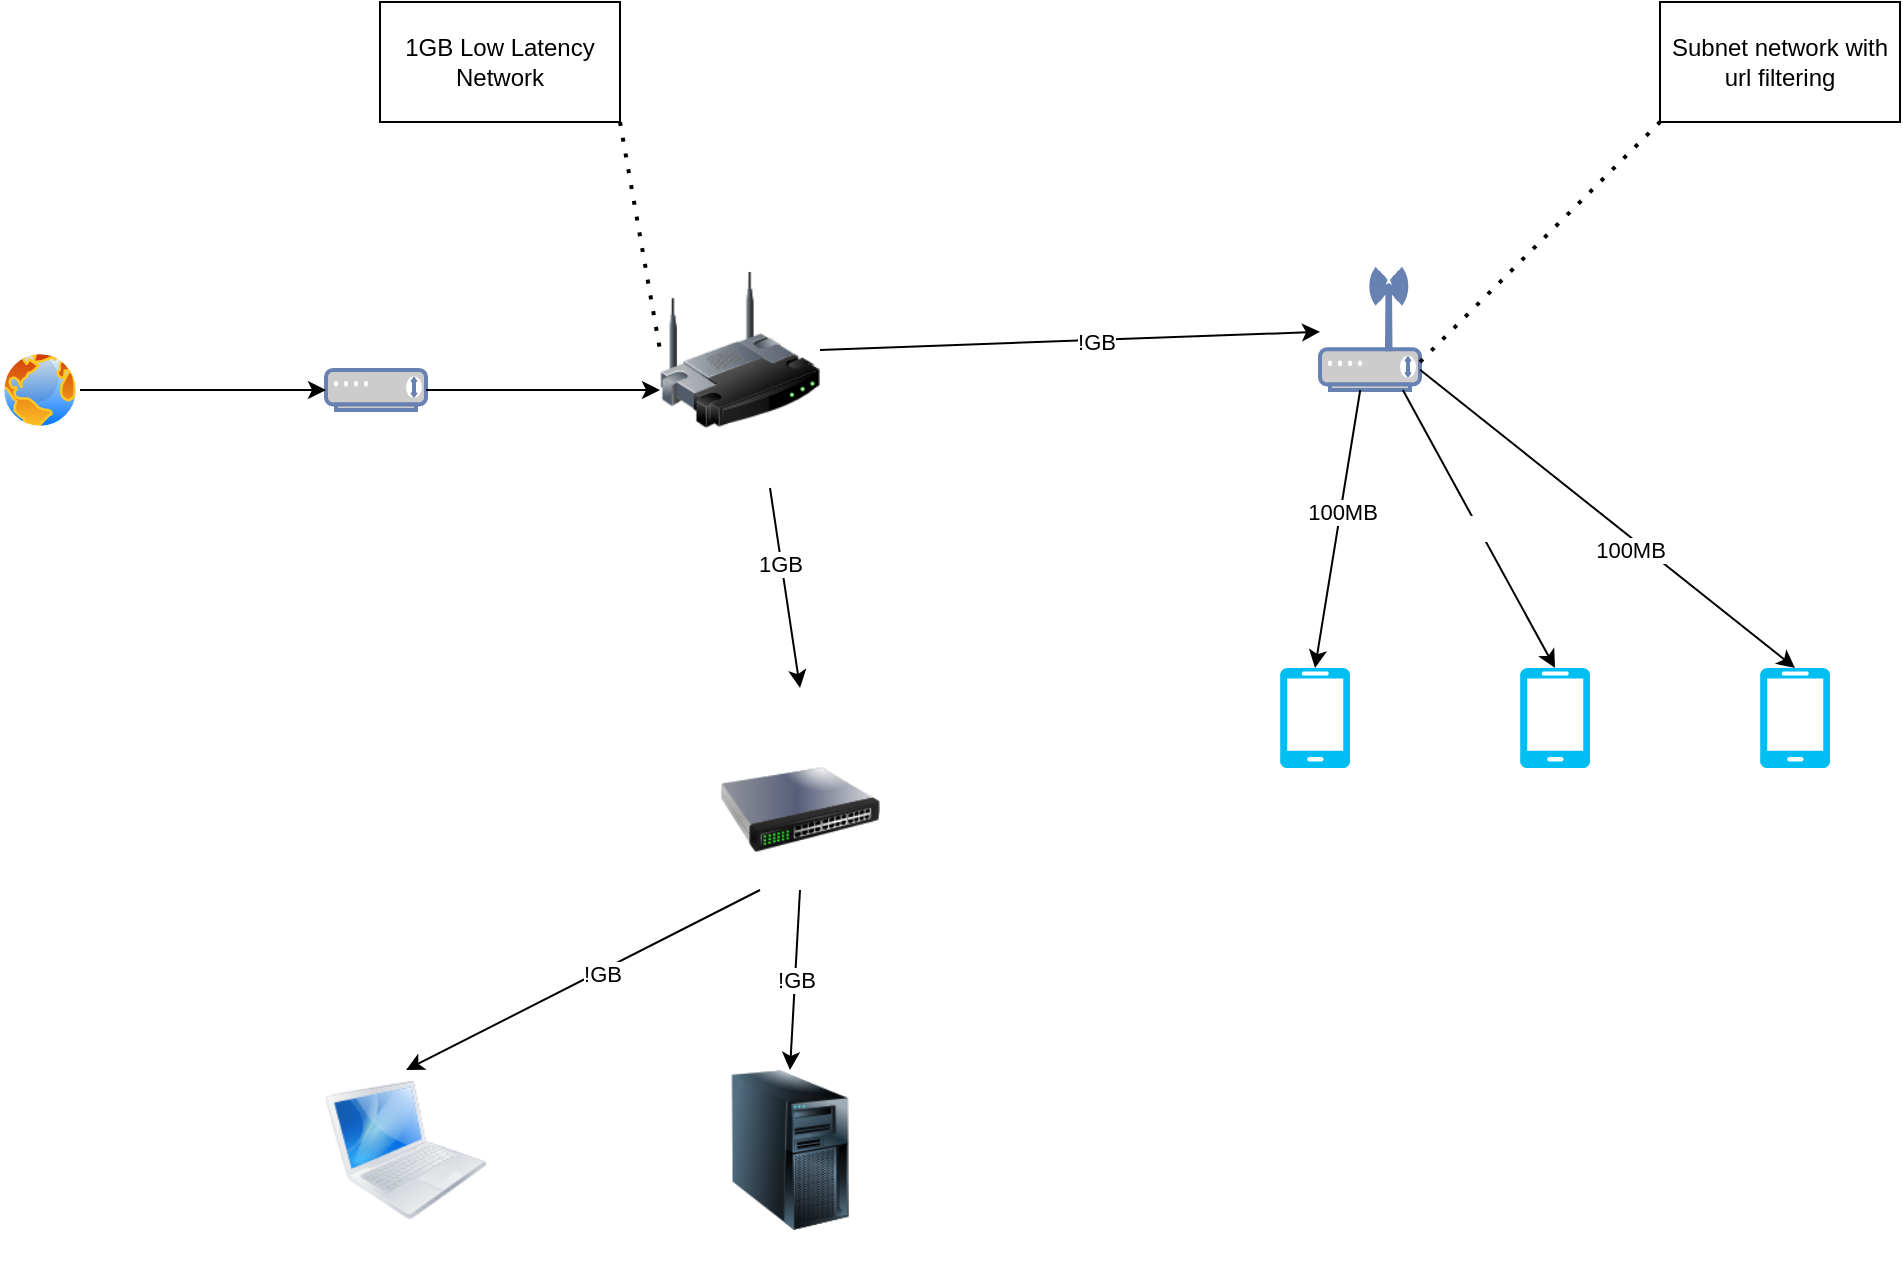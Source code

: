 <mxfile>
    <diagram id="eSmWlXK2mIOlxr_IEcQB" name="Page-1">
        <mxGraphModel dx="1123" dy="844" grid="1" gridSize="10" guides="1" tooltips="1" connect="1" arrows="1" fold="1" page="1" pageScale="1" pageWidth="1169" pageHeight="827" math="0" shadow="0">
            <root>
                <mxCell id="0"/>
                <mxCell id="1" parent="0"/>
                <mxCell id="21" value="" style="aspect=fixed;perimeter=ellipsePerimeter;html=1;align=center;shadow=0;dashed=0;spacingTop=3;image;image=img/lib/active_directory/internet_globe.svg;" vertex="1" parent="1">
                    <mxGeometry x="90" y="214" width="40" height="40" as="geometry"/>
                </mxCell>
                <mxCell id="22" value="&lt;font color=&quot;#ffffff&quot;&gt;Fiber Modem&lt;br&gt;&lt;/font&gt;" style="fontColor=#0066CC;verticalAlign=top;verticalLabelPosition=bottom;labelPosition=center;align=center;html=1;outlineConnect=0;fillColor=#CCCCCC;strokeColor=#6881B3;gradientColor=none;gradientDirection=north;strokeWidth=2;shape=mxgraph.networks.modem;" vertex="1" parent="1">
                    <mxGeometry x="253" y="224" width="50" height="20" as="geometry"/>
                </mxCell>
                <mxCell id="23" value="&lt;font color=&quot;#ffffff&quot;&gt;Tenda Router&lt;/font&gt;" style="fontColor=#0066CC;verticalAlign=top;verticalLabelPosition=bottom;labelPosition=center;align=center;html=1;outlineConnect=0;fillColor=#CCCCCC;strokeColor=#6881B3;gradientColor=none;gradientDirection=north;strokeWidth=2;shape=mxgraph.networks.wireless_modem;" vertex="1" parent="1">
                    <mxGeometry x="750" y="174" width="50" height="60" as="geometry"/>
                </mxCell>
                <mxCell id="24" value="" style="image;html=1;image=img/lib/clip_art/networking/Switch_128x128.png;fontColor=#FFFFFF;" vertex="1" parent="1">
                    <mxGeometry x="450" y="404" width="80" height="80" as="geometry"/>
                </mxCell>
                <mxCell id="25" value="D-Link Router" style="image;html=1;image=img/lib/clip_art/networking/Wireless_Router_128x128.png;fontColor=#FFFFFF;" vertex="1" parent="1">
                    <mxGeometry x="420" y="174" width="80" height="80" as="geometry"/>
                </mxCell>
                <mxCell id="26" value="Macbook M1" style="image;html=1;image=img/lib/clip_art/computers/MacBook_128x128.png;fontColor=#FFFFFF;" vertex="1" parent="1">
                    <mxGeometry x="253" y="574" width="80" height="80" as="geometry"/>
                </mxCell>
                <mxCell id="27" value="Proxmox Server" style="image;html=1;image=img/lib/clip_art/computers/Server_Tower_128x128.png;fontColor=#FFFFFF;" vertex="1" parent="1">
                    <mxGeometry x="445" y="574" width="80" height="80" as="geometry"/>
                </mxCell>
                <mxCell id="28" value="Phone 1" style="verticalLabelPosition=bottom;html=1;verticalAlign=top;align=center;strokeColor=none;fillColor=#00BEF2;shape=mxgraph.azure.mobile;pointerEvents=1;fontColor=#FFFFFF;" vertex="1" parent="1">
                    <mxGeometry x="730" y="373" width="35" height="50" as="geometry"/>
                </mxCell>
                <mxCell id="29" value="Phone 2" style="verticalLabelPosition=bottom;html=1;verticalAlign=top;align=center;strokeColor=none;fillColor=#00BEF2;shape=mxgraph.azure.mobile;pointerEvents=1;fontColor=#FFFFFF;" vertex="1" parent="1">
                    <mxGeometry x="850" y="373" width="35" height="50" as="geometry"/>
                </mxCell>
                <mxCell id="30" value="Phone 3" style="verticalLabelPosition=bottom;html=1;verticalAlign=top;align=center;strokeColor=none;fillColor=#00BEF2;shape=mxgraph.azure.mobile;pointerEvents=1;fontColor=#FFFFFF;" vertex="1" parent="1">
                    <mxGeometry x="970" y="373" width="35" height="50" as="geometry"/>
                </mxCell>
                <mxCell id="31" value="" style="endArrow=classic;html=1;fontColor=#FFFFFF;exitX=1;exitY=0.5;exitDx=0;exitDy=0;" edge="1" parent="1" source="21" target="22">
                    <mxGeometry width="50" height="50" relative="1" as="geometry">
                        <mxPoint x="50" y="514" as="sourcePoint"/>
                        <mxPoint x="100" y="464" as="targetPoint"/>
                    </mxGeometry>
                </mxCell>
                <mxCell id="32" value="" style="endArrow=classic;html=1;fontColor=#FFFFFF;entryX=0;entryY=0.75;entryDx=0;entryDy=0;" edge="1" parent="1" source="22" target="25">
                    <mxGeometry width="50" height="50" relative="1" as="geometry">
                        <mxPoint x="280" y="323" as="sourcePoint"/>
                        <mxPoint x="400" y="223" as="targetPoint"/>
                    </mxGeometry>
                </mxCell>
                <mxCell id="33" value="" style="endArrow=classic;html=1;fontColor=#FFFFFF;exitX=1;exitY=0.5;exitDx=0;exitDy=0;" edge="1" parent="1" source="25" target="23">
                    <mxGeometry width="50" height="50" relative="1" as="geometry">
                        <mxPoint x="570" y="223" as="sourcePoint"/>
                        <mxPoint x="690" y="223" as="targetPoint"/>
                    </mxGeometry>
                </mxCell>
                <mxCell id="44" value="!GB" style="edgeLabel;html=1;align=center;verticalAlign=middle;resizable=0;points=[];" vertex="1" connectable="0" parent="33">
                    <mxGeometry x="0.098" y="-1" relative="1" as="geometry">
                        <mxPoint as="offset"/>
                    </mxGeometry>
                </mxCell>
                <mxCell id="34" value="" style="endArrow=classic;html=1;fontColor=#FFFFFF;entryX=0.5;entryY=0;entryDx=0;entryDy=0;entryPerimeter=0;" edge="1" parent="1" source="23" target="28">
                    <mxGeometry width="50" height="50" relative="1" as="geometry">
                        <mxPoint x="740" y="273" as="sourcePoint"/>
                        <mxPoint x="620" y="463" as="targetPoint"/>
                    </mxGeometry>
                </mxCell>
                <mxCell id="45" value="100MB" style="edgeLabel;html=1;align=center;verticalAlign=middle;resizable=0;points=[];" vertex="1" connectable="0" parent="34">
                    <mxGeometry x="-0.124" y="1" relative="1" as="geometry">
                        <mxPoint as="offset"/>
                    </mxGeometry>
                </mxCell>
                <mxCell id="35" value="100MB" style="endArrow=classic;html=1;fontColor=#FFFFFF;entryX=0.5;entryY=0;entryDx=0;entryDy=0;entryPerimeter=0;" edge="1" parent="1" source="23" target="29">
                    <mxGeometry width="50" height="50" relative="1" as="geometry">
                        <mxPoint x="790" y="283" as="sourcePoint"/>
                        <mxPoint x="620" y="463" as="targetPoint"/>
                    </mxGeometry>
                </mxCell>
                <mxCell id="36" value="" style="endArrow=classic;html=1;fontColor=#FFFFFF;entryX=0.5;entryY=0;entryDx=0;entryDy=0;entryPerimeter=0;" edge="1" parent="1" source="23" target="30">
                    <mxGeometry width="50" height="50" relative="1" as="geometry">
                        <mxPoint x="850" y="243" as="sourcePoint"/>
                        <mxPoint x="620" y="463" as="targetPoint"/>
                    </mxGeometry>
                </mxCell>
                <mxCell id="46" value="100MB" style="edgeLabel;html=1;align=center;verticalAlign=middle;resizable=0;points=[];" vertex="1" connectable="0" parent="36">
                    <mxGeometry x="0.151" y="-5" relative="1" as="geometry">
                        <mxPoint as="offset"/>
                    </mxGeometry>
                </mxCell>
                <mxCell id="37" value="" style="endArrow=classic;html=1;fontColor=#FFFFFF;" edge="1" parent="1">
                    <mxGeometry width="50" height="50" relative="1" as="geometry">
                        <mxPoint x="475" y="283" as="sourcePoint"/>
                        <mxPoint x="490" y="383" as="targetPoint"/>
                    </mxGeometry>
                </mxCell>
                <mxCell id="41" value="1GB" style="edgeLabel;html=1;align=center;verticalAlign=middle;resizable=0;points=[];" vertex="1" connectable="0" parent="37">
                    <mxGeometry x="-0.238" y="-1" relative="1" as="geometry">
                        <mxPoint as="offset"/>
                    </mxGeometry>
                </mxCell>
                <mxCell id="38" value="" style="endArrow=classic;html=1;fontColor=#FFFFFF;exitX=0.5;exitY=1;exitDx=0;exitDy=0;entryX=0.5;entryY=0;entryDx=0;entryDy=0;" edge="1" parent="1" source="24" target="27">
                    <mxGeometry width="50" height="50" relative="1" as="geometry">
                        <mxPoint x="570" y="513" as="sourcePoint"/>
                        <mxPoint x="620" y="463" as="targetPoint"/>
                    </mxGeometry>
                </mxCell>
                <mxCell id="43" value="!GB" style="edgeLabel;html=1;align=center;verticalAlign=middle;resizable=0;points=[];" vertex="1" connectable="0" parent="38">
                    <mxGeometry x="-0.005" relative="1" as="geometry">
                        <mxPoint as="offset"/>
                    </mxGeometry>
                </mxCell>
                <mxCell id="39" value="" style="endArrow=classic;html=1;fontColor=#FFFFFF;exitX=0.25;exitY=1;exitDx=0;exitDy=0;entryX=0.5;entryY=0;entryDx=0;entryDy=0;" edge="1" parent="1" source="24" target="26">
                    <mxGeometry width="50" height="50" relative="1" as="geometry">
                        <mxPoint x="570" y="513" as="sourcePoint"/>
                        <mxPoint x="620" y="463" as="targetPoint"/>
                    </mxGeometry>
                </mxCell>
                <mxCell id="42" value="!GB" style="edgeLabel;html=1;align=center;verticalAlign=middle;resizable=0;points=[];" vertex="1" connectable="0" parent="39">
                    <mxGeometry x="-0.087" y="1" relative="1" as="geometry">
                        <mxPoint x="1" as="offset"/>
                    </mxGeometry>
                </mxCell>
                <mxCell id="47" value="Subnet network with url filtering" style="rounded=0;whiteSpace=wrap;html=1;" vertex="1" parent="1">
                    <mxGeometry x="920" y="40" width="120" height="60" as="geometry"/>
                </mxCell>
                <mxCell id="48" value="1GB&amp;nbsp;Low Latency Network" style="rounded=0;whiteSpace=wrap;html=1;" vertex="1" parent="1">
                    <mxGeometry x="280" y="40" width="120" height="60" as="geometry"/>
                </mxCell>
                <mxCell id="49" value="" style="endArrow=none;dashed=1;html=1;dashPattern=1 3;strokeWidth=2;entryX=0;entryY=0.5;entryDx=0;entryDy=0;exitX=1;exitY=1;exitDx=0;exitDy=0;" edge="1" parent="1" source="48" target="25">
                    <mxGeometry width="50" height="50" relative="1" as="geometry">
                        <mxPoint x="520" y="460" as="sourcePoint"/>
                        <mxPoint x="570" y="410" as="targetPoint"/>
                    </mxGeometry>
                </mxCell>
                <mxCell id="50" value="" style="endArrow=none;dashed=1;html=1;dashPattern=1 3;strokeWidth=2;entryX=0;entryY=1;entryDx=0;entryDy=0;" edge="1" parent="1" target="47">
                    <mxGeometry width="50" height="50" relative="1" as="geometry">
                        <mxPoint x="800" y="220" as="sourcePoint"/>
                        <mxPoint x="710" y="300" as="targetPoint"/>
                    </mxGeometry>
                </mxCell>
            </root>
        </mxGraphModel>
    </diagram>
</mxfile>